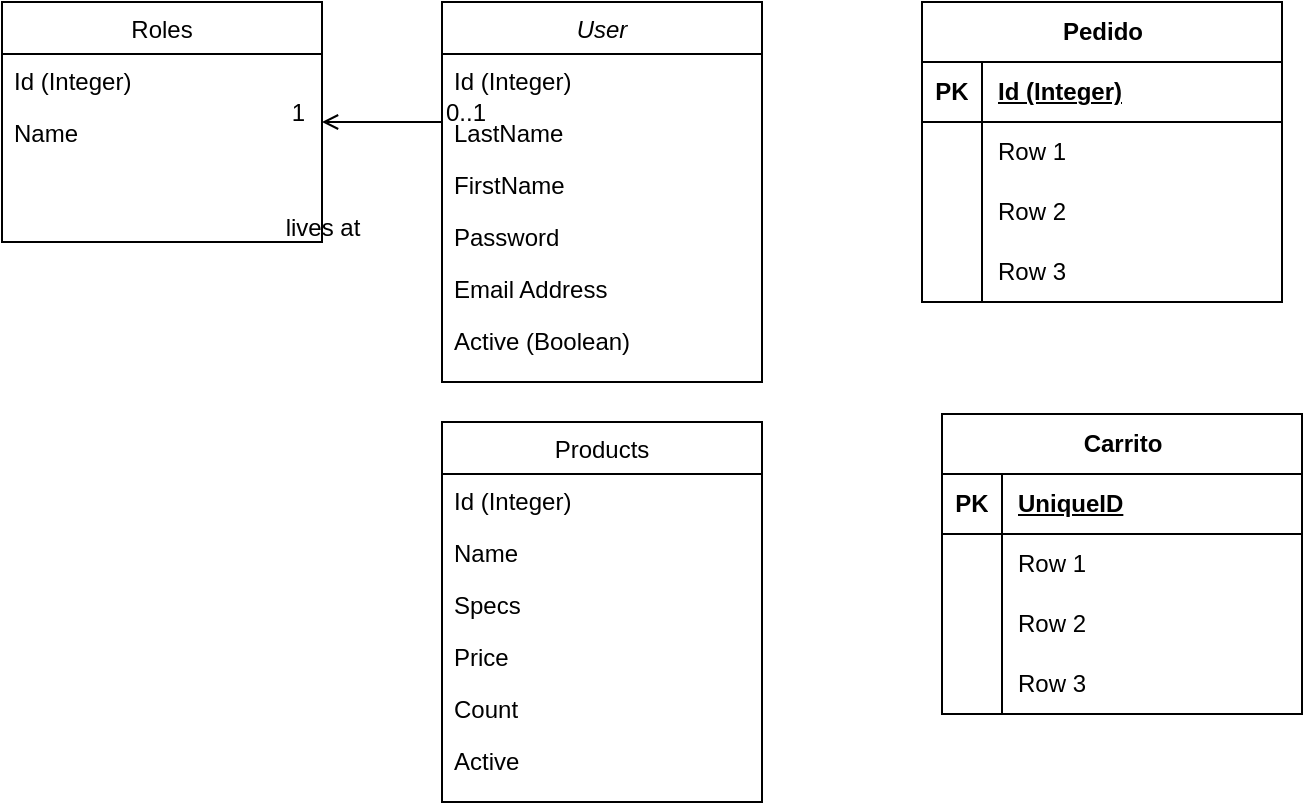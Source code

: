<mxfile pages="2">
    <diagram id="C5RBs43oDa-KdzZeNtuy" name="Page-1">
        <mxGraphModel dx="1210" dy="666" grid="1" gridSize="10" guides="1" tooltips="1" connect="1" arrows="1" fold="1" page="1" pageScale="1" pageWidth="827" pageHeight="1169" math="0" shadow="0">
            <root>
                <mxCell id="WIyWlLk6GJQsqaUBKTNV-0"/>
                <mxCell id="WIyWlLk6GJQsqaUBKTNV-1" parent="WIyWlLk6GJQsqaUBKTNV-0"/>
                <mxCell id="zkfFHV4jXpPFQw0GAbJ--0" value="User&#10;" style="swimlane;fontStyle=2;align=center;verticalAlign=top;childLayout=stackLayout;horizontal=1;startSize=26;horizontalStack=0;resizeParent=1;resizeLast=0;collapsible=1;marginBottom=0;rounded=0;shadow=0;strokeWidth=1;" parent="WIyWlLk6GJQsqaUBKTNV-1" vertex="1">
                    <mxGeometry x="280" y="80" width="160" height="190" as="geometry">
                        <mxRectangle x="230" y="140" width="160" height="26" as="alternateBounds"/>
                    </mxGeometry>
                </mxCell>
                <mxCell id="zkfFHV4jXpPFQw0GAbJ--5" value="Id (Integer)" style="text;align=left;verticalAlign=top;spacingLeft=4;spacingRight=4;overflow=hidden;rotatable=0;points=[[0,0.5],[1,0.5]];portConstraint=eastwest;" parent="zkfFHV4jXpPFQw0GAbJ--0" vertex="1">
                    <mxGeometry y="26" width="160" height="26" as="geometry"/>
                </mxCell>
                <mxCell id="zkfFHV4jXpPFQw0GAbJ--2" value="LastName" style="text;align=left;verticalAlign=top;spacingLeft=4;spacingRight=4;overflow=hidden;rotatable=0;points=[[0,0.5],[1,0.5]];portConstraint=eastwest;rounded=0;shadow=0;html=0;" parent="zkfFHV4jXpPFQw0GAbJ--0" vertex="1">
                    <mxGeometry y="52" width="160" height="26" as="geometry"/>
                </mxCell>
                <mxCell id="zkfFHV4jXpPFQw0GAbJ--1" value="FirstName" style="text;align=left;verticalAlign=top;spacingLeft=4;spacingRight=4;overflow=hidden;rotatable=0;points=[[0,0.5],[1,0.5]];portConstraint=eastwest;" parent="zkfFHV4jXpPFQw0GAbJ--0" vertex="1">
                    <mxGeometry y="78" width="160" height="26" as="geometry"/>
                </mxCell>
                <mxCell id="zkfFHV4jXpPFQw0GAbJ--3" value="Password" style="text;align=left;verticalAlign=top;spacingLeft=4;spacingRight=4;overflow=hidden;rotatable=0;points=[[0,0.5],[1,0.5]];portConstraint=eastwest;rounded=0;shadow=0;html=0;" parent="zkfFHV4jXpPFQw0GAbJ--0" vertex="1">
                    <mxGeometry y="104" width="160" height="26" as="geometry"/>
                </mxCell>
                <mxCell id="T1YNeFBR1gFPNUKfVhzS-0" value="Email Address" style="text;align=left;verticalAlign=top;spacingLeft=4;spacingRight=4;overflow=hidden;rotatable=0;points=[[0,0.5],[1,0.5]];portConstraint=eastwest;rounded=0;shadow=0;html=0;" parent="zkfFHV4jXpPFQw0GAbJ--0" vertex="1">
                    <mxGeometry y="130" width="160" height="26" as="geometry"/>
                </mxCell>
                <mxCell id="T1YNeFBR1gFPNUKfVhzS-1" value="Active (Boolean)" style="text;align=left;verticalAlign=top;spacingLeft=4;spacingRight=4;overflow=hidden;rotatable=0;points=[[0,0.5],[1,0.5]];portConstraint=eastwest;rounded=0;shadow=0;html=0;" parent="zkfFHV4jXpPFQw0GAbJ--0" vertex="1">
                    <mxGeometry y="156" width="160" height="26" as="geometry"/>
                </mxCell>
                <mxCell id="zkfFHV4jXpPFQw0GAbJ--17" value="Roles" style="swimlane;fontStyle=0;align=center;verticalAlign=top;childLayout=stackLayout;horizontal=1;startSize=26;horizontalStack=0;resizeParent=1;resizeLast=0;collapsible=1;marginBottom=0;rounded=0;shadow=0;strokeWidth=1;" parent="WIyWlLk6GJQsqaUBKTNV-1" vertex="1">
                    <mxGeometry x="60" y="80" width="160" height="120" as="geometry">
                        <mxRectangle x="550" y="140" width="160" height="26" as="alternateBounds"/>
                    </mxGeometry>
                </mxCell>
                <mxCell id="zkfFHV4jXpPFQw0GAbJ--18" value="Id (Integer)" style="text;align=left;verticalAlign=top;spacingLeft=4;spacingRight=4;overflow=hidden;rotatable=0;points=[[0,0.5],[1,0.5]];portConstraint=eastwest;" parent="zkfFHV4jXpPFQw0GAbJ--17" vertex="1">
                    <mxGeometry y="26" width="160" height="26" as="geometry"/>
                </mxCell>
                <mxCell id="zkfFHV4jXpPFQw0GAbJ--19" value="Name" style="text;align=left;verticalAlign=top;spacingLeft=4;spacingRight=4;overflow=hidden;rotatable=0;points=[[0,0.5],[1,0.5]];portConstraint=eastwest;rounded=0;shadow=0;html=0;" parent="zkfFHV4jXpPFQw0GAbJ--17" vertex="1">
                    <mxGeometry y="52" width="160" height="26" as="geometry"/>
                </mxCell>
                <mxCell id="zkfFHV4jXpPFQw0GAbJ--26" value="" style="endArrow=open;shadow=0;strokeWidth=1;rounded=0;endFill=1;edgeStyle=elbowEdgeStyle;elbow=vertical;" parent="WIyWlLk6GJQsqaUBKTNV-1" source="zkfFHV4jXpPFQw0GAbJ--0" target="zkfFHV4jXpPFQw0GAbJ--17" edge="1">
                    <mxGeometry x="0.5" y="41" relative="1" as="geometry">
                        <mxPoint x="500" y="192" as="sourcePoint"/>
                        <mxPoint x="660" y="192" as="targetPoint"/>
                        <mxPoint x="-40" y="32" as="offset"/>
                    </mxGeometry>
                </mxCell>
                <mxCell id="zkfFHV4jXpPFQw0GAbJ--27" value="0..1" style="resizable=0;align=left;verticalAlign=bottom;labelBackgroundColor=none;fontSize=12;" parent="zkfFHV4jXpPFQw0GAbJ--26" connectable="0" vertex="1">
                    <mxGeometry x="-1" relative="1" as="geometry">
                        <mxPoint y="4" as="offset"/>
                    </mxGeometry>
                </mxCell>
                <mxCell id="zkfFHV4jXpPFQw0GAbJ--28" value="1" style="resizable=0;align=right;verticalAlign=bottom;labelBackgroundColor=none;fontSize=12;" parent="zkfFHV4jXpPFQw0GAbJ--26" connectable="0" vertex="1">
                    <mxGeometry x="1" relative="1" as="geometry">
                        <mxPoint x="-7" y="4" as="offset"/>
                    </mxGeometry>
                </mxCell>
                <mxCell id="zkfFHV4jXpPFQw0GAbJ--29" value="lives at" style="text;html=1;resizable=0;points=[];;align=center;verticalAlign=middle;labelBackgroundColor=none;rounded=0;shadow=0;strokeWidth=1;fontSize=12;" parent="zkfFHV4jXpPFQw0GAbJ--26" vertex="1" connectable="0">
                    <mxGeometry x="0.5" y="49" relative="1" as="geometry">
                        <mxPoint x="-15" y="4" as="offset"/>
                    </mxGeometry>
                </mxCell>
                <mxCell id="T1YNeFBR1gFPNUKfVhzS-2" value="Products" style="swimlane;fontStyle=0;align=center;verticalAlign=top;childLayout=stackLayout;horizontal=1;startSize=26;horizontalStack=0;resizeParent=1;resizeLast=0;collapsible=1;marginBottom=0;rounded=0;shadow=0;strokeWidth=1;" parent="WIyWlLk6GJQsqaUBKTNV-1" vertex="1">
                    <mxGeometry x="280" y="290" width="160" height="190" as="geometry">
                        <mxRectangle x="550" y="140" width="160" height="26" as="alternateBounds"/>
                    </mxGeometry>
                </mxCell>
                <mxCell id="T1YNeFBR1gFPNUKfVhzS-3" value="Id (Integer)" style="text;align=left;verticalAlign=top;spacingLeft=4;spacingRight=4;overflow=hidden;rotatable=0;points=[[0,0.5],[1,0.5]];portConstraint=eastwest;" parent="T1YNeFBR1gFPNUKfVhzS-2" vertex="1">
                    <mxGeometry y="26" width="160" height="26" as="geometry"/>
                </mxCell>
                <mxCell id="T1YNeFBR1gFPNUKfVhzS-5" value="Name" style="text;align=left;verticalAlign=top;spacingLeft=4;spacingRight=4;overflow=hidden;rotatable=0;points=[[0,0.5],[1,0.5]];portConstraint=eastwest;rounded=0;shadow=0;html=0;" parent="T1YNeFBR1gFPNUKfVhzS-2" vertex="1">
                    <mxGeometry y="52" width="160" height="26" as="geometry"/>
                </mxCell>
                <mxCell id="T1YNeFBR1gFPNUKfVhzS-6" value="Specs" style="text;align=left;verticalAlign=top;spacingLeft=4;spacingRight=4;overflow=hidden;rotatable=0;points=[[0,0.5],[1,0.5]];portConstraint=eastwest;rounded=0;shadow=0;html=0;" parent="T1YNeFBR1gFPNUKfVhzS-2" vertex="1">
                    <mxGeometry y="78" width="160" height="26" as="geometry"/>
                </mxCell>
                <mxCell id="T1YNeFBR1gFPNUKfVhzS-7" value="Price" style="text;align=left;verticalAlign=top;spacingLeft=4;spacingRight=4;overflow=hidden;rotatable=0;points=[[0,0.5],[1,0.5]];portConstraint=eastwest;rounded=0;shadow=0;html=0;" parent="T1YNeFBR1gFPNUKfVhzS-2" vertex="1">
                    <mxGeometry y="104" width="160" height="26" as="geometry"/>
                </mxCell>
                <mxCell id="T1YNeFBR1gFPNUKfVhzS-8" value="Count" style="text;align=left;verticalAlign=top;spacingLeft=4;spacingRight=4;overflow=hidden;rotatable=0;points=[[0,0.5],[1,0.5]];portConstraint=eastwest;rounded=0;shadow=0;html=0;" parent="T1YNeFBR1gFPNUKfVhzS-2" vertex="1">
                    <mxGeometry y="130" width="160" height="26" as="geometry"/>
                </mxCell>
                <mxCell id="T1YNeFBR1gFPNUKfVhzS-9" value="Active" style="text;align=left;verticalAlign=top;spacingLeft=4;spacingRight=4;overflow=hidden;rotatable=0;points=[[0,0.5],[1,0.5]];portConstraint=eastwest;rounded=0;shadow=0;html=0;" parent="T1YNeFBR1gFPNUKfVhzS-2" vertex="1">
                    <mxGeometry y="156" width="160" height="26" as="geometry"/>
                </mxCell>
                <mxCell id="XYerb8JN721nJZrv6iHT-0" value="Pedido" style="shape=table;startSize=30;container=1;collapsible=1;childLayout=tableLayout;fixedRows=1;rowLines=0;fontStyle=1;align=center;resizeLast=1;html=1;" parent="WIyWlLk6GJQsqaUBKTNV-1" vertex="1">
                    <mxGeometry x="520" y="80" width="180" height="150" as="geometry"/>
                </mxCell>
                <mxCell id="XYerb8JN721nJZrv6iHT-1" value="" style="shape=tableRow;horizontal=0;startSize=0;swimlaneHead=0;swimlaneBody=0;fillColor=none;collapsible=0;dropTarget=0;points=[[0,0.5],[1,0.5]];portConstraint=eastwest;top=0;left=0;right=0;bottom=1;" parent="XYerb8JN721nJZrv6iHT-0" vertex="1">
                    <mxGeometry y="30" width="180" height="30" as="geometry"/>
                </mxCell>
                <mxCell id="XYerb8JN721nJZrv6iHT-2" value="PK" style="shape=partialRectangle;connectable=0;fillColor=none;top=0;left=0;bottom=0;right=0;fontStyle=1;overflow=hidden;whiteSpace=wrap;html=1;" parent="XYerb8JN721nJZrv6iHT-1" vertex="1">
                    <mxGeometry width="30" height="30" as="geometry">
                        <mxRectangle width="30" height="30" as="alternateBounds"/>
                    </mxGeometry>
                </mxCell>
                <mxCell id="XYerb8JN721nJZrv6iHT-3" value="Id (Integer)" style="shape=partialRectangle;connectable=0;fillColor=none;top=0;left=0;bottom=0;right=0;align=left;spacingLeft=6;fontStyle=5;overflow=hidden;whiteSpace=wrap;html=1;" parent="XYerb8JN721nJZrv6iHT-1" vertex="1">
                    <mxGeometry x="30" width="150" height="30" as="geometry">
                        <mxRectangle width="150" height="30" as="alternateBounds"/>
                    </mxGeometry>
                </mxCell>
                <mxCell id="XYerb8JN721nJZrv6iHT-4" value="" style="shape=tableRow;horizontal=0;startSize=0;swimlaneHead=0;swimlaneBody=0;fillColor=none;collapsible=0;dropTarget=0;points=[[0,0.5],[1,0.5]];portConstraint=eastwest;top=0;left=0;right=0;bottom=0;" parent="XYerb8JN721nJZrv6iHT-0" vertex="1">
                    <mxGeometry y="60" width="180" height="30" as="geometry"/>
                </mxCell>
                <mxCell id="XYerb8JN721nJZrv6iHT-5" value="" style="shape=partialRectangle;connectable=0;fillColor=none;top=0;left=0;bottom=0;right=0;editable=1;overflow=hidden;whiteSpace=wrap;html=1;" parent="XYerb8JN721nJZrv6iHT-4" vertex="1">
                    <mxGeometry width="30" height="30" as="geometry">
                        <mxRectangle width="30" height="30" as="alternateBounds"/>
                    </mxGeometry>
                </mxCell>
                <mxCell id="XYerb8JN721nJZrv6iHT-6" value="Row 1" style="shape=partialRectangle;connectable=0;fillColor=none;top=0;left=0;bottom=0;right=0;align=left;spacingLeft=6;overflow=hidden;whiteSpace=wrap;html=1;" parent="XYerb8JN721nJZrv6iHT-4" vertex="1">
                    <mxGeometry x="30" width="150" height="30" as="geometry">
                        <mxRectangle width="150" height="30" as="alternateBounds"/>
                    </mxGeometry>
                </mxCell>
                <mxCell id="XYerb8JN721nJZrv6iHT-7" value="" style="shape=tableRow;horizontal=0;startSize=0;swimlaneHead=0;swimlaneBody=0;fillColor=none;collapsible=0;dropTarget=0;points=[[0,0.5],[1,0.5]];portConstraint=eastwest;top=0;left=0;right=0;bottom=0;" parent="XYerb8JN721nJZrv6iHT-0" vertex="1">
                    <mxGeometry y="90" width="180" height="30" as="geometry"/>
                </mxCell>
                <mxCell id="XYerb8JN721nJZrv6iHT-8" value="" style="shape=partialRectangle;connectable=0;fillColor=none;top=0;left=0;bottom=0;right=0;editable=1;overflow=hidden;whiteSpace=wrap;html=1;" parent="XYerb8JN721nJZrv6iHT-7" vertex="1">
                    <mxGeometry width="30" height="30" as="geometry">
                        <mxRectangle width="30" height="30" as="alternateBounds"/>
                    </mxGeometry>
                </mxCell>
                <mxCell id="XYerb8JN721nJZrv6iHT-9" value="Row 2" style="shape=partialRectangle;connectable=0;fillColor=none;top=0;left=0;bottom=0;right=0;align=left;spacingLeft=6;overflow=hidden;whiteSpace=wrap;html=1;" parent="XYerb8JN721nJZrv6iHT-7" vertex="1">
                    <mxGeometry x="30" width="150" height="30" as="geometry">
                        <mxRectangle width="150" height="30" as="alternateBounds"/>
                    </mxGeometry>
                </mxCell>
                <mxCell id="XYerb8JN721nJZrv6iHT-10" value="" style="shape=tableRow;horizontal=0;startSize=0;swimlaneHead=0;swimlaneBody=0;fillColor=none;collapsible=0;dropTarget=0;points=[[0,0.5],[1,0.5]];portConstraint=eastwest;top=0;left=0;right=0;bottom=0;" parent="XYerb8JN721nJZrv6iHT-0" vertex="1">
                    <mxGeometry y="120" width="180" height="30" as="geometry"/>
                </mxCell>
                <mxCell id="XYerb8JN721nJZrv6iHT-11" value="" style="shape=partialRectangle;connectable=0;fillColor=none;top=0;left=0;bottom=0;right=0;editable=1;overflow=hidden;whiteSpace=wrap;html=1;" parent="XYerb8JN721nJZrv6iHT-10" vertex="1">
                    <mxGeometry width="30" height="30" as="geometry">
                        <mxRectangle width="30" height="30" as="alternateBounds"/>
                    </mxGeometry>
                </mxCell>
                <mxCell id="XYerb8JN721nJZrv6iHT-12" value="Row 3" style="shape=partialRectangle;connectable=0;fillColor=none;top=0;left=0;bottom=0;right=0;align=left;spacingLeft=6;overflow=hidden;whiteSpace=wrap;html=1;" parent="XYerb8JN721nJZrv6iHT-10" vertex="1">
                    <mxGeometry x="30" width="150" height="30" as="geometry">
                        <mxRectangle width="150" height="30" as="alternateBounds"/>
                    </mxGeometry>
                </mxCell>
                <mxCell id="5bwLnCyQ-7CV2QxKvGJa-0" value="Carrito" style="shape=table;startSize=30;container=1;collapsible=1;childLayout=tableLayout;fixedRows=1;rowLines=0;fontStyle=1;align=center;resizeLast=1;html=1;" parent="WIyWlLk6GJQsqaUBKTNV-1" vertex="1">
                    <mxGeometry x="530" y="286" width="180" height="150" as="geometry"/>
                </mxCell>
                <mxCell id="5bwLnCyQ-7CV2QxKvGJa-1" value="" style="shape=tableRow;horizontal=0;startSize=0;swimlaneHead=0;swimlaneBody=0;fillColor=none;collapsible=0;dropTarget=0;points=[[0,0.5],[1,0.5]];portConstraint=eastwest;top=0;left=0;right=0;bottom=1;" parent="5bwLnCyQ-7CV2QxKvGJa-0" vertex="1">
                    <mxGeometry y="30" width="180" height="30" as="geometry"/>
                </mxCell>
                <mxCell id="5bwLnCyQ-7CV2QxKvGJa-2" value="PK" style="shape=partialRectangle;connectable=0;fillColor=none;top=0;left=0;bottom=0;right=0;fontStyle=1;overflow=hidden;whiteSpace=wrap;html=1;" parent="5bwLnCyQ-7CV2QxKvGJa-1" vertex="1">
                    <mxGeometry width="30" height="30" as="geometry">
                        <mxRectangle width="30" height="30" as="alternateBounds"/>
                    </mxGeometry>
                </mxCell>
                <mxCell id="5bwLnCyQ-7CV2QxKvGJa-3" value="UniqueID" style="shape=partialRectangle;connectable=0;fillColor=none;top=0;left=0;bottom=0;right=0;align=left;spacingLeft=6;fontStyle=5;overflow=hidden;whiteSpace=wrap;html=1;" parent="5bwLnCyQ-7CV2QxKvGJa-1" vertex="1">
                    <mxGeometry x="30" width="150" height="30" as="geometry">
                        <mxRectangle width="150" height="30" as="alternateBounds"/>
                    </mxGeometry>
                </mxCell>
                <mxCell id="5bwLnCyQ-7CV2QxKvGJa-4" value="" style="shape=tableRow;horizontal=0;startSize=0;swimlaneHead=0;swimlaneBody=0;fillColor=none;collapsible=0;dropTarget=0;points=[[0,0.5],[1,0.5]];portConstraint=eastwest;top=0;left=0;right=0;bottom=0;" parent="5bwLnCyQ-7CV2QxKvGJa-0" vertex="1">
                    <mxGeometry y="60" width="180" height="30" as="geometry"/>
                </mxCell>
                <mxCell id="5bwLnCyQ-7CV2QxKvGJa-5" value="" style="shape=partialRectangle;connectable=0;fillColor=none;top=0;left=0;bottom=0;right=0;editable=1;overflow=hidden;whiteSpace=wrap;html=1;" parent="5bwLnCyQ-7CV2QxKvGJa-4" vertex="1">
                    <mxGeometry width="30" height="30" as="geometry">
                        <mxRectangle width="30" height="30" as="alternateBounds"/>
                    </mxGeometry>
                </mxCell>
                <mxCell id="5bwLnCyQ-7CV2QxKvGJa-6" value="Row 1" style="shape=partialRectangle;connectable=0;fillColor=none;top=0;left=0;bottom=0;right=0;align=left;spacingLeft=6;overflow=hidden;whiteSpace=wrap;html=1;" parent="5bwLnCyQ-7CV2QxKvGJa-4" vertex="1">
                    <mxGeometry x="30" width="150" height="30" as="geometry">
                        <mxRectangle width="150" height="30" as="alternateBounds"/>
                    </mxGeometry>
                </mxCell>
                <mxCell id="5bwLnCyQ-7CV2QxKvGJa-7" value="" style="shape=tableRow;horizontal=0;startSize=0;swimlaneHead=0;swimlaneBody=0;fillColor=none;collapsible=0;dropTarget=0;points=[[0,0.5],[1,0.5]];portConstraint=eastwest;top=0;left=0;right=0;bottom=0;" parent="5bwLnCyQ-7CV2QxKvGJa-0" vertex="1">
                    <mxGeometry y="90" width="180" height="30" as="geometry"/>
                </mxCell>
                <mxCell id="5bwLnCyQ-7CV2QxKvGJa-8" value="" style="shape=partialRectangle;connectable=0;fillColor=none;top=0;left=0;bottom=0;right=0;editable=1;overflow=hidden;whiteSpace=wrap;html=1;" parent="5bwLnCyQ-7CV2QxKvGJa-7" vertex="1">
                    <mxGeometry width="30" height="30" as="geometry">
                        <mxRectangle width="30" height="30" as="alternateBounds"/>
                    </mxGeometry>
                </mxCell>
                <mxCell id="5bwLnCyQ-7CV2QxKvGJa-9" value="Row 2" style="shape=partialRectangle;connectable=0;fillColor=none;top=0;left=0;bottom=0;right=0;align=left;spacingLeft=6;overflow=hidden;whiteSpace=wrap;html=1;" parent="5bwLnCyQ-7CV2QxKvGJa-7" vertex="1">
                    <mxGeometry x="30" width="150" height="30" as="geometry">
                        <mxRectangle width="150" height="30" as="alternateBounds"/>
                    </mxGeometry>
                </mxCell>
                <mxCell id="5bwLnCyQ-7CV2QxKvGJa-10" value="" style="shape=tableRow;horizontal=0;startSize=0;swimlaneHead=0;swimlaneBody=0;fillColor=none;collapsible=0;dropTarget=0;points=[[0,0.5],[1,0.5]];portConstraint=eastwest;top=0;left=0;right=0;bottom=0;" parent="5bwLnCyQ-7CV2QxKvGJa-0" vertex="1">
                    <mxGeometry y="120" width="180" height="30" as="geometry"/>
                </mxCell>
                <mxCell id="5bwLnCyQ-7CV2QxKvGJa-11" value="" style="shape=partialRectangle;connectable=0;fillColor=none;top=0;left=0;bottom=0;right=0;editable=1;overflow=hidden;whiteSpace=wrap;html=1;" parent="5bwLnCyQ-7CV2QxKvGJa-10" vertex="1">
                    <mxGeometry width="30" height="30" as="geometry">
                        <mxRectangle width="30" height="30" as="alternateBounds"/>
                    </mxGeometry>
                </mxCell>
                <mxCell id="5bwLnCyQ-7CV2QxKvGJa-12" value="Row 3" style="shape=partialRectangle;connectable=0;fillColor=none;top=0;left=0;bottom=0;right=0;align=left;spacingLeft=6;overflow=hidden;whiteSpace=wrap;html=1;" parent="5bwLnCyQ-7CV2QxKvGJa-10" vertex="1">
                    <mxGeometry x="30" width="150" height="30" as="geometry">
                        <mxRectangle width="150" height="30" as="alternateBounds"/>
                    </mxGeometry>
                </mxCell>
            </root>
        </mxGraphModel>
    </diagram>
    <diagram id="ImjfJPMNaUQKjD38L0JD" name="Página-2">
        <mxGraphModel dx="996" dy="548" grid="1" gridSize="10" guides="1" tooltips="1" connect="1" arrows="1" fold="1" page="1" pageScale="1" pageWidth="827" pageHeight="1169" math="0" shadow="0">
            <root>
                <mxCell id="0"/>
                <mxCell id="1" parent="0"/>
                <mxCell id="UQ-NYha12mIHMKMnggzB-1" value="Usuario" style="swimlane;fontStyle=1;align=center;verticalAlign=top;childLayout=stackLayout;horizontal=1;startSize=30;horizontalStack=0;resizeParent=1;resizeParentMax=0;resizeLast=0;collapsible=1;marginBottom=0;whiteSpace=wrap;html=1;" parent="1" vertex="1">
                    <mxGeometry x="334" y="160" width="160" height="148" as="geometry"/>
                </mxCell>
                <mxCell id="UQ-NYha12mIHMKMnggzB-2" value="-idCliente&lt;br&gt;-idUsuario&lt;br&gt;-esVendedor: bool" style="text;strokeColor=none;fillColor=none;align=left;verticalAlign=top;spacingLeft=4;spacingRight=4;overflow=hidden;rotatable=0;points=[[0,0.5],[1,0.5]];portConstraint=eastwest;whiteSpace=wrap;html=1;" parent="UQ-NYha12mIHMKMnggzB-1" vertex="1">
                    <mxGeometry y="30" width="160" height="70" as="geometry"/>
                </mxCell>
                <mxCell id="UQ-NYha12mIHMKMnggzB-3" value="" style="line;strokeWidth=1;fillColor=none;align=left;verticalAlign=middle;spacingTop=-1;spacingLeft=3;spacingRight=3;rotatable=0;labelPosition=right;points=[];portConstraint=eastwest;strokeColor=inherit;" parent="UQ-NYha12mIHMKMnggzB-1" vertex="1">
                    <mxGeometry y="100" width="160" height="8" as="geometry"/>
                </mxCell>
                <mxCell id="UQ-NYha12mIHMKMnggzB-4" value="+ method(type): type" style="text;strokeColor=none;fillColor=none;align=left;verticalAlign=top;spacingLeft=4;spacingRight=4;overflow=hidden;rotatable=0;points=[[0,0.5],[1,0.5]];portConstraint=eastwest;whiteSpace=wrap;html=1;" parent="UQ-NYha12mIHMKMnggzB-1" vertex="1">
                    <mxGeometry y="108" width="160" height="40" as="geometry"/>
                </mxCell>
                <mxCell id="OM_tluHPeCn1lh5Q-eFn-12" value="Pedido" style="swimlane;fontStyle=1;align=center;verticalAlign=top;childLayout=stackLayout;horizontal=1;startSize=26;horizontalStack=0;resizeParent=1;resizeParentMax=0;resizeLast=0;collapsible=1;marginBottom=0;whiteSpace=wrap;html=1;" parent="1" vertex="1">
                    <mxGeometry x="359" y="410" width="160" height="134" as="geometry"/>
                </mxCell>
                <mxCell id="OM_tluHPeCn1lh5Q-eFn-13" value="-idPedido&lt;br&gt;-fecha&lt;br&gt;-estado&lt;br&gt;-idCliente" style="text;strokeColor=none;fillColor=none;align=left;verticalAlign=top;spacingLeft=4;spacingRight=4;overflow=hidden;rotatable=0;points=[[0,0.5],[1,0.5]];portConstraint=eastwest;whiteSpace=wrap;html=1;" parent="OM_tluHPeCn1lh5Q-eFn-12" vertex="1">
                    <mxGeometry y="26" width="160" height="74" as="geometry"/>
                </mxCell>
                <mxCell id="OM_tluHPeCn1lh5Q-eFn-14" value="" style="line;strokeWidth=1;fillColor=none;align=left;verticalAlign=middle;spacingTop=-1;spacingLeft=3;spacingRight=3;rotatable=0;labelPosition=right;points=[];portConstraint=eastwest;strokeColor=inherit;" parent="OM_tluHPeCn1lh5Q-eFn-12" vertex="1">
                    <mxGeometry y="100" width="160" height="8" as="geometry"/>
                </mxCell>
                <mxCell id="OM_tluHPeCn1lh5Q-eFn-15" value="+ devolverTotales: float" style="text;strokeColor=none;fillColor=none;align=left;verticalAlign=top;spacingLeft=4;spacingRight=4;overflow=hidden;rotatable=0;points=[[0,0.5],[1,0.5]];portConstraint=eastwest;whiteSpace=wrap;html=1;" parent="OM_tluHPeCn1lh5Q-eFn-12" vertex="1">
                    <mxGeometry y="108" width="160" height="26" as="geometry"/>
                </mxCell>
                <mxCell id="eKxTaqpGOKLEoO1aQ7f8-1" style="edgeStyle=none;html=1;exitX=0.5;exitY=0;exitDx=0;exitDy=0;entryX=0.398;entryY=1.134;entryDx=0;entryDy=0;entryPerimeter=0;" edge="1" parent="1" source="OM_tluHPeCn1lh5Q-eFn-16" target="p1ZHWiJ3zb1PzNx_qRTF-8">
                    <mxGeometry relative="1" as="geometry"/>
                </mxCell>
                <mxCell id="OM_tluHPeCn1lh5Q-eFn-16" value="Detalle" style="swimlane;fontStyle=1;align=center;verticalAlign=top;childLayout=stackLayout;horizontal=1;startSize=26;horizontalStack=0;resizeParent=1;resizeParentMax=0;resizeLast=0;collapsible=1;marginBottom=0;whiteSpace=wrap;html=1;" parent="1" vertex="1">
                    <mxGeometry x="579" y="410" width="160" height="154" as="geometry"/>
                </mxCell>
                <mxCell id="OM_tluHPeCn1lh5Q-eFn-17" value="-idPedido&lt;br&gt;-idProducto&lt;br&gt;-cantidad&lt;br&gt;-precio&lt;br&gt;" style="text;strokeColor=none;fillColor=none;align=left;verticalAlign=top;spacingLeft=4;spacingRight=4;overflow=hidden;rotatable=0;points=[[0,0.5],[1,0.5]];portConstraint=eastwest;whiteSpace=wrap;html=1;" parent="OM_tluHPeCn1lh5Q-eFn-16" vertex="1">
                    <mxGeometry y="26" width="160" height="94" as="geometry"/>
                </mxCell>
                <mxCell id="OM_tluHPeCn1lh5Q-eFn-18" value="" style="line;strokeWidth=1;fillColor=none;align=left;verticalAlign=middle;spacingTop=-1;spacingLeft=3;spacingRight=3;rotatable=0;labelPosition=right;points=[];portConstraint=eastwest;strokeColor=inherit;" parent="OM_tluHPeCn1lh5Q-eFn-16" vertex="1">
                    <mxGeometry y="120" width="160" height="8" as="geometry"/>
                </mxCell>
                <mxCell id="OM_tluHPeCn1lh5Q-eFn-19" value="+ calcularPrecio" style="text;strokeColor=none;fillColor=none;align=left;verticalAlign=top;spacingLeft=4;spacingRight=4;overflow=hidden;rotatable=0;points=[[0,0.5],[1,0.5]];portConstraint=eastwest;whiteSpace=wrap;html=1;" parent="OM_tluHPeCn1lh5Q-eFn-16" vertex="1">
                    <mxGeometry y="128" width="160" height="26" as="geometry"/>
                </mxCell>
                <mxCell id="OM_tluHPeCn1lh5Q-eFn-20" value="Carrito de compras" style="swimlane;fontStyle=1;align=center;verticalAlign=top;childLayout=stackLayout;horizontal=1;startSize=26;horizontalStack=0;resizeParent=1;resizeParentMax=0;resizeLast=0;collapsible=1;marginBottom=0;whiteSpace=wrap;html=1;" parent="1" vertex="1">
                    <mxGeometry x="139" y="410" width="160" height="150" as="geometry"/>
                </mxCell>
                <mxCell id="OM_tluHPeCn1lh5Q-eFn-21" value="-cantidad: int&lt;br&gt;-producto&lt;br&gt;-idCliente" style="text;strokeColor=none;fillColor=none;align=left;verticalAlign=top;spacingLeft=4;spacingRight=4;overflow=hidden;rotatable=0;points=[[0,0.5],[1,0.5]];portConstraint=eastwest;whiteSpace=wrap;html=1;" parent="OM_tluHPeCn1lh5Q-eFn-20" vertex="1">
                    <mxGeometry y="26" width="160" height="54" as="geometry"/>
                </mxCell>
                <mxCell id="OM_tluHPeCn1lh5Q-eFn-22" value="" style="line;strokeWidth=1;fillColor=none;align=left;verticalAlign=middle;spacingTop=-1;spacingLeft=3;spacingRight=3;rotatable=0;labelPosition=right;points=[];portConstraint=eastwest;strokeColor=inherit;" parent="OM_tluHPeCn1lh5Q-eFn-20" vertex="1">
                    <mxGeometry y="80" width="160" height="8" as="geometry"/>
                </mxCell>
                <mxCell id="OM_tluHPeCn1lh5Q-eFn-23" value="+ agregar&lt;br&gt;+ restar&lt;br&gt;+ cerrarPagar" style="text;strokeColor=none;fillColor=none;align=left;verticalAlign=top;spacingLeft=4;spacingRight=4;overflow=hidden;rotatable=0;points=[[0,0.5],[1,0.5]];portConstraint=eastwest;whiteSpace=wrap;html=1;" parent="OM_tluHPeCn1lh5Q-eFn-20" vertex="1">
                    <mxGeometry y="88" width="160" height="62" as="geometry"/>
                </mxCell>
                <mxCell id="p1ZHWiJ3zb1PzNx_qRTF-5" value="Producto" style="swimlane;fontStyle=1;align=center;verticalAlign=top;childLayout=stackLayout;horizontal=1;startSize=26;horizontalStack=0;resizeParent=1;resizeParentMax=0;resizeLast=0;collapsible=1;marginBottom=0;whiteSpace=wrap;html=1;" parent="1" vertex="1">
                    <mxGeometry x="619" y="150" width="160" height="164" as="geometry"/>
                </mxCell>
                <mxCell id="p1ZHWiJ3zb1PzNx_qRTF-6" value="- idProducto:Int&lt;br&gt;- nombre:String&lt;br&gt;- tipo: String&lt;br&gt;-&amp;nbsp; precio&lt;br&gt;- stock:Int&lt;br&gt;- estado: bool" style="text;strokeColor=none;fillColor=none;align=left;verticalAlign=top;spacingLeft=4;spacingRight=4;overflow=hidden;rotatable=0;points=[[0,0.5],[1,0.5]];portConstraint=eastwest;whiteSpace=wrap;html=1;" parent="p1ZHWiJ3zb1PzNx_qRTF-5" vertex="1">
                    <mxGeometry y="26" width="160" height="104" as="geometry"/>
                </mxCell>
                <mxCell id="p1ZHWiJ3zb1PzNx_qRTF-7" value="" style="line;strokeWidth=1;fillColor=none;align=left;verticalAlign=middle;spacingTop=-1;spacingLeft=3;spacingRight=3;rotatable=0;labelPosition=right;points=[];portConstraint=eastwest;strokeColor=inherit;" parent="p1ZHWiJ3zb1PzNx_qRTF-5" vertex="1">
                    <mxGeometry y="130" width="160" height="8" as="geometry"/>
                </mxCell>
                <mxCell id="p1ZHWiJ3zb1PzNx_qRTF-8" value="+ method(type): type" style="text;strokeColor=none;fillColor=none;align=left;verticalAlign=top;spacingLeft=4;spacingRight=4;overflow=hidden;rotatable=0;points=[[0,0.5],[1,0.5]];portConstraint=eastwest;whiteSpace=wrap;html=1;" parent="p1ZHWiJ3zb1PzNx_qRTF-5" vertex="1">
                    <mxGeometry y="138" width="160" height="26" as="geometry"/>
                </mxCell>
                <mxCell id="NOqEc05cAioIi9rDqo_P-1" style="edgeStyle=none;html=1;exitX=1;exitY=0.5;exitDx=0;exitDy=0;entryX=0;entryY=0.283;entryDx=0;entryDy=0;entryPerimeter=0;" edge="1" parent="1" source="OM_tluHPeCn1lh5Q-eFn-13" target="OM_tluHPeCn1lh5Q-eFn-17">
                    <mxGeometry relative="1" as="geometry"/>
                </mxCell>
                <mxCell id="NOqEc05cAioIi9rDqo_P-2" value="1 : N" style="text;html=1;strokeColor=none;fillColor=none;align=center;verticalAlign=middle;whiteSpace=wrap;rounded=0;" vertex="1" parent="1">
                    <mxGeometry x="519" y="430" width="60" height="30" as="geometry"/>
                </mxCell>
                <mxCell id="eKxTaqpGOKLEoO1aQ7f8-2" value="1 : 1" style="text;html=1;strokeColor=none;fillColor=none;align=center;verticalAlign=middle;whiteSpace=wrap;rounded=0;" vertex="1" parent="1">
                    <mxGeometry x="669" y="346" width="60" height="30" as="geometry"/>
                </mxCell>
                <mxCell id="eKxTaqpGOKLEoO1aQ7f8-3" style="edgeStyle=none;html=1;entryX=0.5;entryY=0;entryDx=0;entryDy=0;" edge="1" parent="1" source="UQ-NYha12mIHMKMnggzB-4" target="OM_tluHPeCn1lh5Q-eFn-20">
                    <mxGeometry relative="1" as="geometry"/>
                </mxCell>
                <mxCell id="eKxTaqpGOKLEoO1aQ7f8-4" style="edgeStyle=none;html=1;entryX=0.5;entryY=0;entryDx=0;entryDy=0;" edge="1" parent="1" source="UQ-NYha12mIHMKMnggzB-4" target="OM_tluHPeCn1lh5Q-eFn-12">
                    <mxGeometry relative="1" as="geometry"/>
                </mxCell>
            </root>
        </mxGraphModel>
    </diagram>
</mxfile>